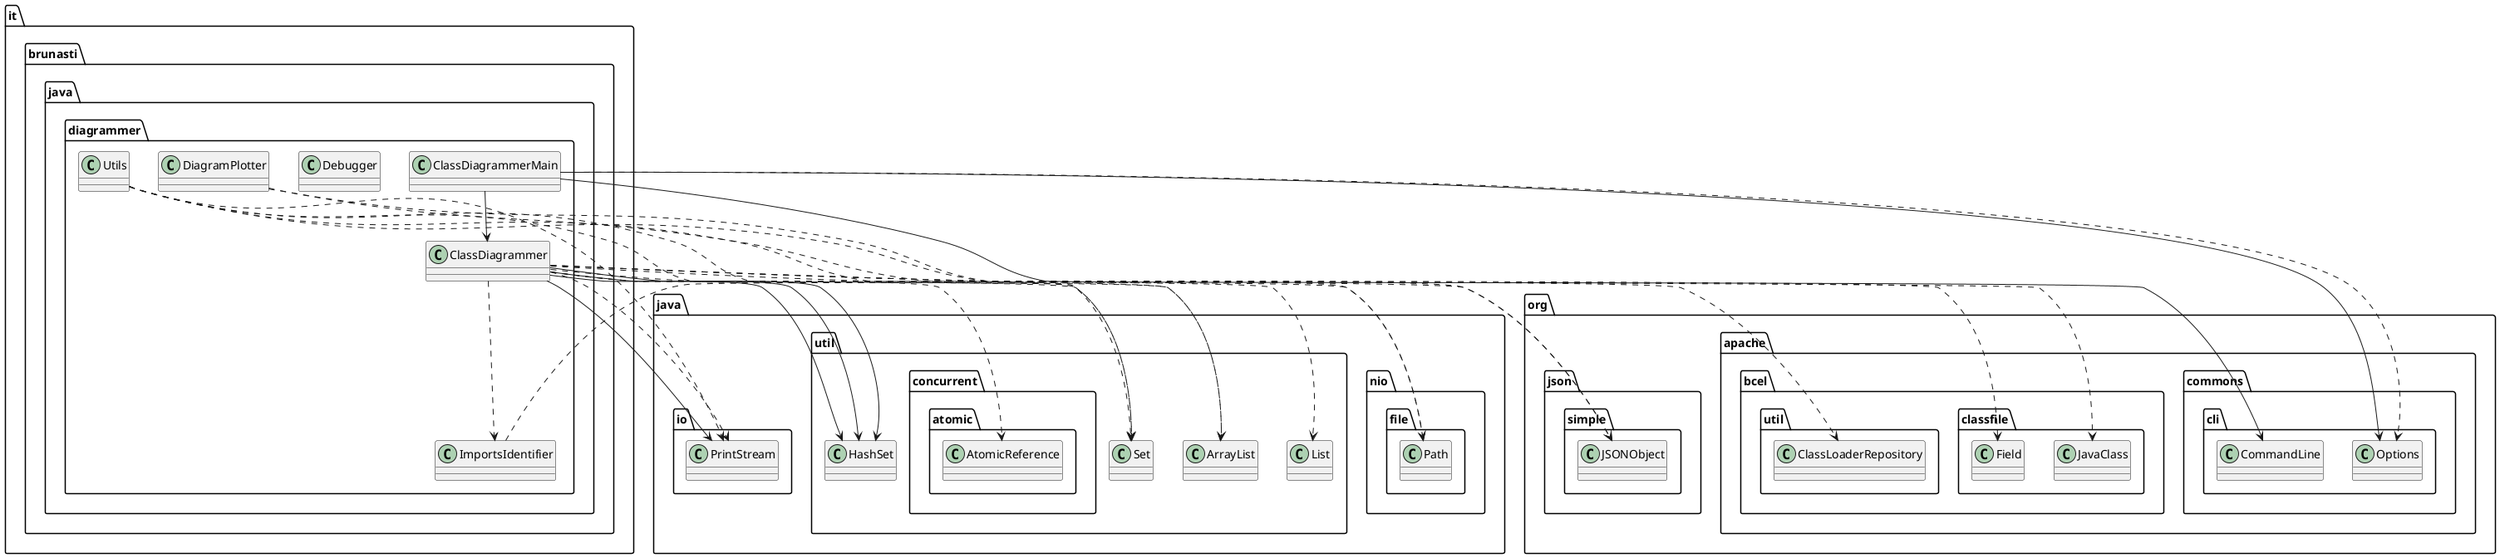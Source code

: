 @startuml
'https://plantuml.com/class-diagram

' GENERATE CLASS DIAGRAM ===========
' Generator       : it.brunasti.java.diagrammer.ClassDiagrammer
' Path            : [./target/classes]
' Configuration   : []
' Generated at    : Tue Apr 02 16:18:49 CEST 2024



' CLASSES =======
class it.brunasti.java.diagrammer.ClassDiagrammer
class it.brunasti.java.diagrammer.Utils
class it.brunasti.java.diagrammer.Debugger
class it.brunasti.java.diagrammer.ClassDiagrammerMain
class it.brunasti.java.diagrammer.ImportsIdentifier
class it.brunasti.java.diagrammer.DiagramPlotter

' INHERITANCES =======

' IMPLEMENT INTERFACE =======

' FIELDS =======
it.brunasti.java.diagrammer.ClassDiagrammer --> java.io.PrintStream
it.brunasti.java.diagrammer.ClassDiagrammer --> java.util.HashSet
it.brunasti.java.diagrammer.ClassDiagrammer --> java.util.HashSet
it.brunasti.java.diagrammer.ClassDiagrammer --> java.util.HashSet
it.brunasti.java.diagrammer.ClassDiagrammerMain --> org.apache.commons.cli.CommandLine
it.brunasti.java.diagrammer.ClassDiagrammerMain --> it.brunasti.java.diagrammer.ClassDiagrammer
it.brunasti.java.diagrammer.ClassDiagrammerMain --> org.apache.commons.cli.Options

' USES =======
it.brunasti.java.diagrammer.ClassDiagrammer ..> java.io.PrintStream
it.brunasti.java.diagrammer.ClassDiagrammer ..> org.json.simple.JSONObject
it.brunasti.java.diagrammer.ClassDiagrammer ..> java.util.Set
it.brunasti.java.diagrammer.ClassDiagrammer ..> org.apache.bcel.classfile.JavaClass
it.brunasti.java.diagrammer.ClassDiagrammer ..> org.apache.bcel.classfile.Field
it.brunasti.java.diagrammer.ClassDiagrammer ..> java.util.ArrayList
it.brunasti.java.diagrammer.ClassDiagrammer ..> org.apache.bcel.util.ClassLoaderRepository
it.brunasti.java.diagrammer.ClassDiagrammer ..> it.brunasti.java.diagrammer.ImportsIdentifier
it.brunasti.java.diagrammer.ClassDiagrammer ..> java.util.concurrent.atomic.AtomicReference
it.brunasti.java.diagrammer.Utils ..> java.io.PrintStream
it.brunasti.java.diagrammer.Utils ..> java.util.ArrayList
it.brunasti.java.diagrammer.Utils ..> java.util.Set
it.brunasti.java.diagrammer.Utils ..> org.json.simple.JSONObject
it.brunasti.java.diagrammer.Utils ..> java.nio.file.Path
it.brunasti.java.diagrammer.ClassDiagrammerMain ..> org.apache.commons.cli.Options
it.brunasti.java.diagrammer.ImportsIdentifier ..> java.util.Set
it.brunasti.java.diagrammer.DiagramPlotter ..> java.util.List
it.brunasti.java.diagrammer.DiagramPlotter ..> java.nio.file.Path

' IMPORTS =======
' Java Files Path : 


@enduml
